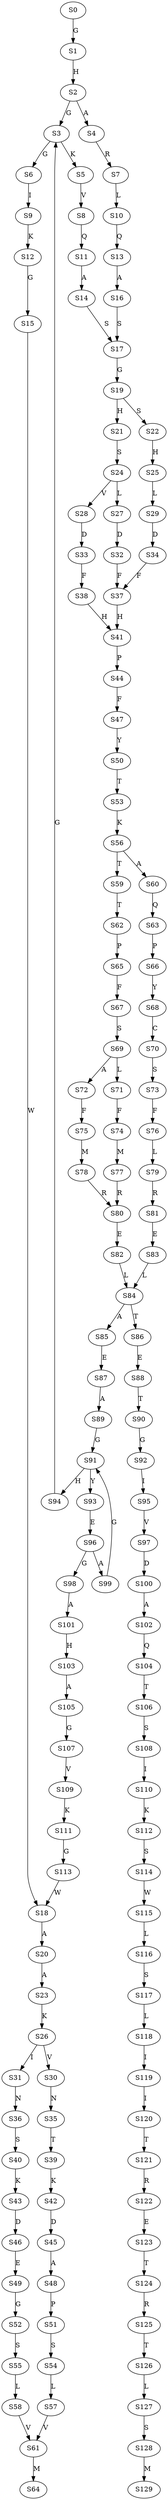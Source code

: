 strict digraph  {
	S0 -> S1 [ label = G ];
	S1 -> S2 [ label = H ];
	S2 -> S3 [ label = G ];
	S2 -> S4 [ label = A ];
	S3 -> S5 [ label = K ];
	S3 -> S6 [ label = G ];
	S4 -> S7 [ label = R ];
	S5 -> S8 [ label = V ];
	S6 -> S9 [ label = I ];
	S7 -> S10 [ label = L ];
	S8 -> S11 [ label = Q ];
	S9 -> S12 [ label = K ];
	S10 -> S13 [ label = Q ];
	S11 -> S14 [ label = A ];
	S12 -> S15 [ label = G ];
	S13 -> S16 [ label = A ];
	S14 -> S17 [ label = S ];
	S15 -> S18 [ label = W ];
	S16 -> S17 [ label = S ];
	S17 -> S19 [ label = G ];
	S18 -> S20 [ label = A ];
	S19 -> S21 [ label = H ];
	S19 -> S22 [ label = S ];
	S20 -> S23 [ label = A ];
	S21 -> S24 [ label = S ];
	S22 -> S25 [ label = H ];
	S23 -> S26 [ label = K ];
	S24 -> S27 [ label = L ];
	S24 -> S28 [ label = V ];
	S25 -> S29 [ label = L ];
	S26 -> S30 [ label = V ];
	S26 -> S31 [ label = I ];
	S27 -> S32 [ label = D ];
	S28 -> S33 [ label = D ];
	S29 -> S34 [ label = D ];
	S30 -> S35 [ label = N ];
	S31 -> S36 [ label = N ];
	S32 -> S37 [ label = F ];
	S33 -> S38 [ label = F ];
	S34 -> S37 [ label = F ];
	S35 -> S39 [ label = T ];
	S36 -> S40 [ label = S ];
	S37 -> S41 [ label = H ];
	S38 -> S41 [ label = H ];
	S39 -> S42 [ label = K ];
	S40 -> S43 [ label = K ];
	S41 -> S44 [ label = P ];
	S42 -> S45 [ label = D ];
	S43 -> S46 [ label = D ];
	S44 -> S47 [ label = F ];
	S45 -> S48 [ label = A ];
	S46 -> S49 [ label = E ];
	S47 -> S50 [ label = Y ];
	S48 -> S51 [ label = P ];
	S49 -> S52 [ label = G ];
	S50 -> S53 [ label = T ];
	S51 -> S54 [ label = S ];
	S52 -> S55 [ label = S ];
	S53 -> S56 [ label = K ];
	S54 -> S57 [ label = L ];
	S55 -> S58 [ label = L ];
	S56 -> S59 [ label = T ];
	S56 -> S60 [ label = A ];
	S57 -> S61 [ label = V ];
	S58 -> S61 [ label = V ];
	S59 -> S62 [ label = T ];
	S60 -> S63 [ label = Q ];
	S61 -> S64 [ label = M ];
	S62 -> S65 [ label = P ];
	S63 -> S66 [ label = P ];
	S65 -> S67 [ label = F ];
	S66 -> S68 [ label = Y ];
	S67 -> S69 [ label = S ];
	S68 -> S70 [ label = C ];
	S69 -> S71 [ label = L ];
	S69 -> S72 [ label = A ];
	S70 -> S73 [ label = S ];
	S71 -> S74 [ label = F ];
	S72 -> S75 [ label = F ];
	S73 -> S76 [ label = F ];
	S74 -> S77 [ label = M ];
	S75 -> S78 [ label = M ];
	S76 -> S79 [ label = L ];
	S77 -> S80 [ label = R ];
	S78 -> S80 [ label = R ];
	S79 -> S81 [ label = R ];
	S80 -> S82 [ label = E ];
	S81 -> S83 [ label = E ];
	S82 -> S84 [ label = L ];
	S83 -> S84 [ label = L ];
	S84 -> S85 [ label = A ];
	S84 -> S86 [ label = T ];
	S85 -> S87 [ label = E ];
	S86 -> S88 [ label = E ];
	S87 -> S89 [ label = A ];
	S88 -> S90 [ label = T ];
	S89 -> S91 [ label = G ];
	S90 -> S92 [ label = G ];
	S91 -> S93 [ label = Y ];
	S91 -> S94 [ label = H ];
	S92 -> S95 [ label = I ];
	S93 -> S96 [ label = E ];
	S94 -> S3 [ label = G ];
	S95 -> S97 [ label = V ];
	S96 -> S98 [ label = G ];
	S96 -> S99 [ label = A ];
	S97 -> S100 [ label = D ];
	S98 -> S101 [ label = A ];
	S99 -> S91 [ label = G ];
	S100 -> S102 [ label = A ];
	S101 -> S103 [ label = H ];
	S102 -> S104 [ label = Q ];
	S103 -> S105 [ label = A ];
	S104 -> S106 [ label = T ];
	S105 -> S107 [ label = G ];
	S106 -> S108 [ label = S ];
	S107 -> S109 [ label = V ];
	S108 -> S110 [ label = I ];
	S109 -> S111 [ label = K ];
	S110 -> S112 [ label = K ];
	S111 -> S113 [ label = G ];
	S112 -> S114 [ label = S ];
	S113 -> S18 [ label = W ];
	S114 -> S115 [ label = W ];
	S115 -> S116 [ label = L ];
	S116 -> S117 [ label = S ];
	S117 -> S118 [ label = L ];
	S118 -> S119 [ label = I ];
	S119 -> S120 [ label = I ];
	S120 -> S121 [ label = T ];
	S121 -> S122 [ label = R ];
	S122 -> S123 [ label = E ];
	S123 -> S124 [ label = T ];
	S124 -> S125 [ label = R ];
	S125 -> S126 [ label = T ];
	S126 -> S127 [ label = L ];
	S127 -> S128 [ label = S ];
	S128 -> S129 [ label = M ];
}
